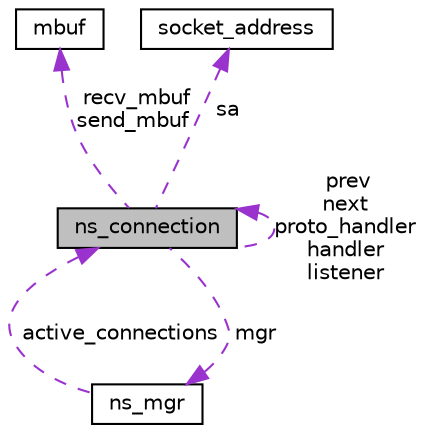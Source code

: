 digraph "ns_connection"
{
  edge [fontname="Helvetica",fontsize="10",labelfontname="Helvetica",labelfontsize="10"];
  node [fontname="Helvetica",fontsize="10",shape=record];
  Node1 [label="ns_connection",height=0.2,width=0.4,color="black", fillcolor="grey75", style="filled", fontcolor="black"];
  Node1 -> Node1 [dir="back",color="darkorchid3",fontsize="10",style="dashed",label=" prev\nnext\nproto_handler\nhandler\nlistener" ,fontname="Helvetica"];
  Node2 -> Node1 [dir="back",color="darkorchid3",fontsize="10",style="dashed",label=" recv_mbuf\nsend_mbuf" ,fontname="Helvetica"];
  Node2 [label="mbuf",height=0.2,width=0.4,color="black", fillcolor="white", style="filled",URL="$structmbuf.html"];
  Node3 -> Node1 [dir="back",color="darkorchid3",fontsize="10",style="dashed",label=" sa" ,fontname="Helvetica"];
  Node3 [label="socket_address",height=0.2,width=0.4,color="black", fillcolor="white", style="filled",URL="$unionsocket__address.html"];
  Node4 -> Node1 [dir="back",color="darkorchid3",fontsize="10",style="dashed",label=" mgr" ,fontname="Helvetica"];
  Node4 [label="ns_mgr",height=0.2,width=0.4,color="black", fillcolor="white", style="filled",URL="$structns__mgr.html"];
  Node1 -> Node4 [dir="back",color="darkorchid3",fontsize="10",style="dashed",label=" active_connections" ,fontname="Helvetica"];
}
